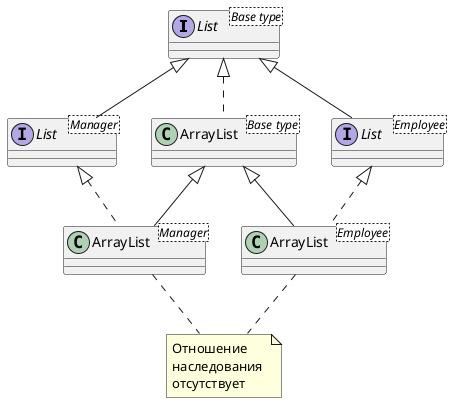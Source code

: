 @startuml
'https://plantuml.com/class-diagram

interface "List <Base type>" as interface1
interface "List <Manager>" as interface2
interface "List <Employee>" as interface3

interface1 <|-- interface2
interface1 <|-- interface3

class "ArrayList<Base type>"  as class1
class "ArrayList<Manager>" as class2
class "ArrayList<Employee>" as class3

interface1 <|..class1
interface2 <|..class2
interface3 <|..class3
class1 <|-- class2
class1 <|-- class3

note "Отношение \nнаследования \nотсутствует" as N1

class2..N1
class3..N1


@enduml